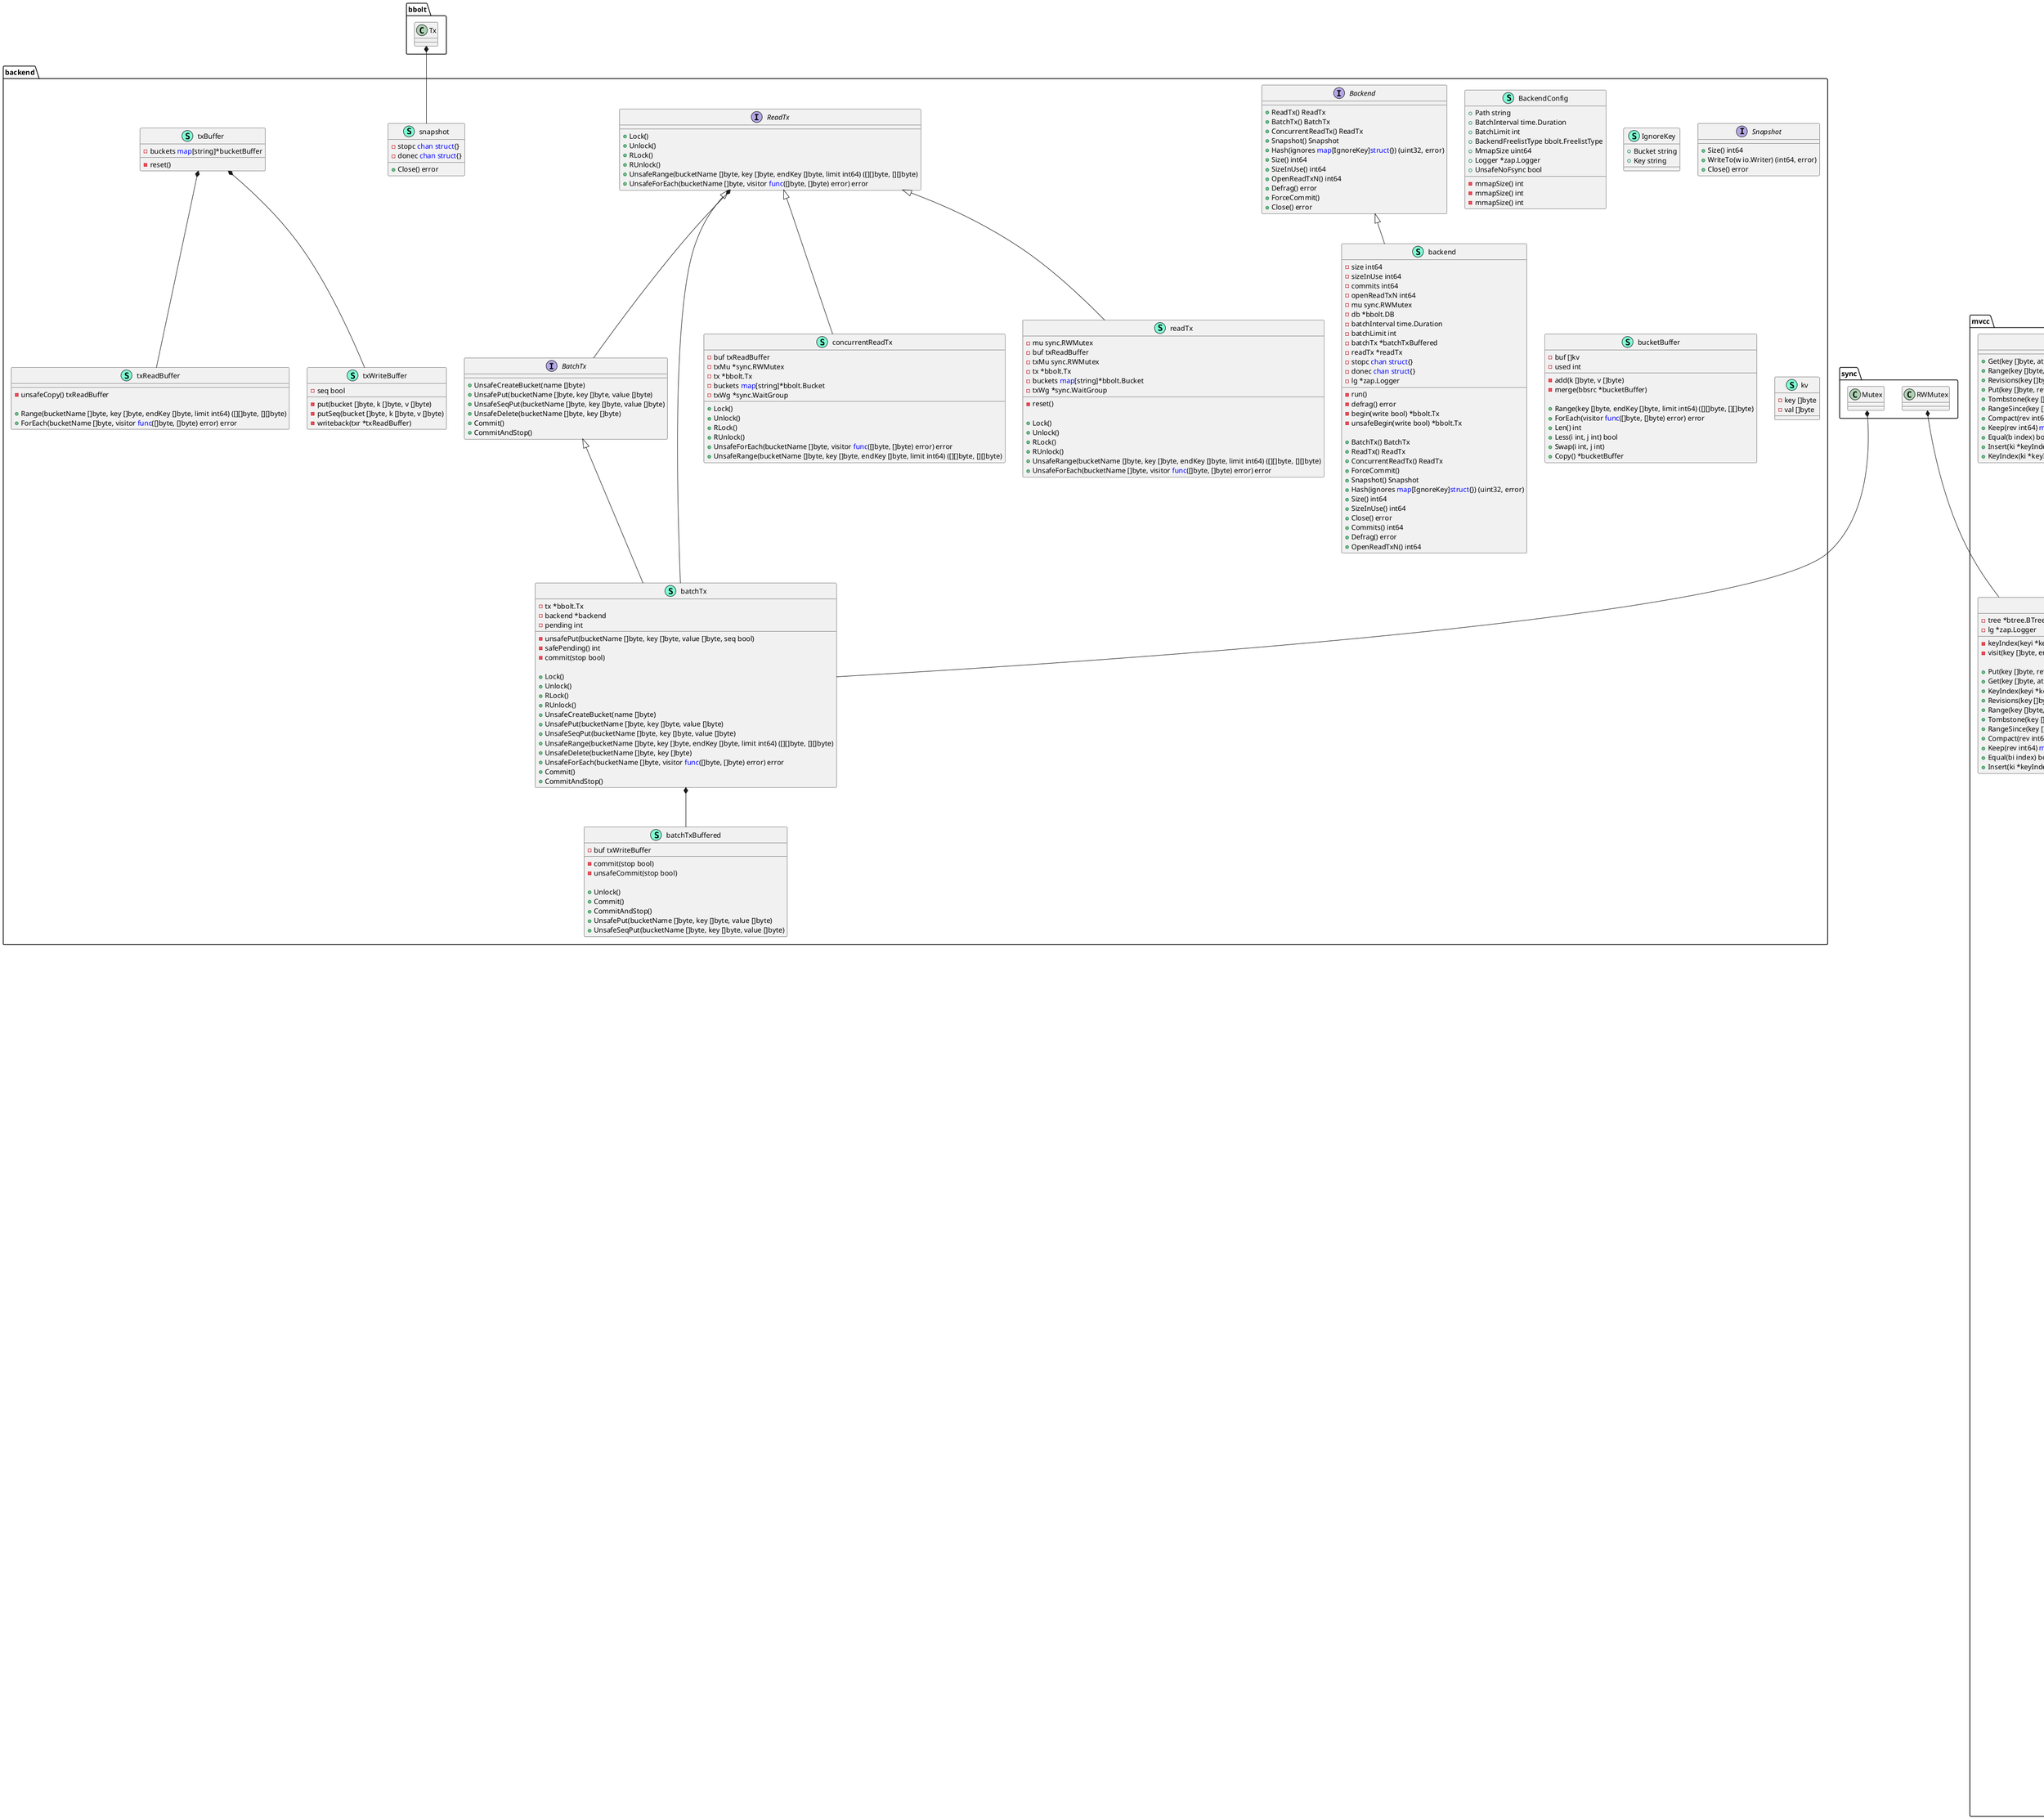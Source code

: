 @startuml
namespace backend {
    interface Backend  {
        + ReadTx() ReadTx
        + BatchTx() BatchTx
        + ConcurrentReadTx() ReadTx
        + Snapshot() Snapshot
        + Hash(ignores <font color=blue>map</font>[IgnoreKey]<font color=blue>struct</font>{}) (uint32, error)
        + Size() int64
        + SizeInUse() int64
        + OpenReadTxN() int64
        + Defrag() error
        + ForceCommit() 
        + Close() error

    }
    class BackendConfig << (S,Aquamarine) >> {
        + Path string
        + BatchInterval time.Duration
        + BatchLimit int
        + BackendFreelistType bbolt.FreelistType
        + MmapSize uint64
        + Logger *zap.Logger
        + UnsafeNoFsync bool

        - mmapSize() int
        - mmapSize() int
        - mmapSize() int

    }
    interface BatchTx  {
        + UnsafeCreateBucket(name []byte) 
        + UnsafePut(bucketName []byte, key []byte, value []byte) 
        + UnsafeSeqPut(bucketName []byte, key []byte, value []byte) 
        + UnsafeDelete(bucketName []byte, key []byte) 
        + Commit() 
        + CommitAndStop() 

    }
    class IgnoreKey << (S,Aquamarine) >> {
        + Bucket string
        + Key string

    }
    interface ReadTx  {
        + Lock() 
        + Unlock() 
        + RLock() 
        + RUnlock() 
        + UnsafeRange(bucketName []byte, key []byte, endKey []byte, limit int64) ([][]byte, [][]byte)
        + UnsafeForEach(bucketName []byte, visitor <font color=blue>func</font>([]byte, []byte) error) error

    }
    interface Snapshot  {
        + Size() int64
        + WriteTo(w io.Writer) (int64, error)
        + Close() error

    }
    class backend << (S,Aquamarine) >> {
        - size int64
        - sizeInUse int64
        - commits int64
        - openReadTxN int64
        - mu sync.RWMutex
        - db *bbolt.DB
        - batchInterval time.Duration
        - batchLimit int
        - batchTx *batchTxBuffered
        - readTx *readTx
        - stopc <font color=blue>chan</font> <font color=blue>struct</font>{}
        - donec <font color=blue>chan</font> <font color=blue>struct</font>{}
        - lg *zap.Logger

        - run() 
        - defrag() error
        - begin(write bool) *bbolt.Tx
        - unsafeBegin(write bool) *bbolt.Tx

        + BatchTx() BatchTx
        + ReadTx() ReadTx
        + ConcurrentReadTx() ReadTx
        + ForceCommit() 
        + Snapshot() Snapshot
        + Hash(ignores <font color=blue>map</font>[IgnoreKey]<font color=blue>struct</font>{}) (uint32, error)
        + Size() int64
        + SizeInUse() int64
        + Close() error
        + Commits() int64
        + Defrag() error
        + OpenReadTxN() int64

    }
    class batchTx << (S,Aquamarine) >> {
        - tx *bbolt.Tx
        - backend *backend
        - pending int

        - unsafePut(bucketName []byte, key []byte, value []byte, seq bool) 
        - safePending() int
        - commit(stop bool) 

        + Lock() 
        + Unlock() 
        + RLock() 
        + RUnlock() 
        + UnsafeCreateBucket(name []byte) 
        + UnsafePut(bucketName []byte, key []byte, value []byte) 
        + UnsafeSeqPut(bucketName []byte, key []byte, value []byte) 
        + UnsafeRange(bucketName []byte, key []byte, endKey []byte, limit int64) ([][]byte, [][]byte)
        + UnsafeDelete(bucketName []byte, key []byte) 
        + UnsafeForEach(bucketName []byte, visitor <font color=blue>func</font>([]byte, []byte) error) error
        + Commit() 
        + CommitAndStop() 

    }
    class batchTxBuffered << (S,Aquamarine) >> {
        - buf txWriteBuffer

        - commit(stop bool) 
        - unsafeCommit(stop bool) 

        + Unlock() 
        + Commit() 
        + CommitAndStop() 
        + UnsafePut(bucketName []byte, key []byte, value []byte) 
        + UnsafeSeqPut(bucketName []byte, key []byte, value []byte) 

    }
    class bucketBuffer << (S,Aquamarine) >> {
        - buf []kv
        - used int

        - add(k []byte, v []byte) 
        - merge(bbsrc *bucketBuffer) 

        + Range(key []byte, endKey []byte, limit int64) ([][]byte, [][]byte)
        + ForEach(visitor <font color=blue>func</font>([]byte, []byte) error) error
        + Len() int
        + Less(i int, j int) bool
        + Swap(i int, j int) 
        + Copy() *bucketBuffer

    }
    class concurrentReadTx << (S,Aquamarine) >> {
        - buf txReadBuffer
        - txMu *sync.RWMutex
        - tx *bbolt.Tx
        - buckets <font color=blue>map</font>[string]*bbolt.Bucket
        - txWg *sync.WaitGroup

        + Lock() 
        + Unlock() 
        + RLock() 
        + RUnlock() 
        + UnsafeForEach(bucketName []byte, visitor <font color=blue>func</font>([]byte, []byte) error) error
        + UnsafeRange(bucketName []byte, key []byte, endKey []byte, limit int64) ([][]byte, [][]byte)

    }
    class kv << (S,Aquamarine) >> {
        - key []byte
        - val []byte

    }
    class readTx << (S,Aquamarine) >> {
        - mu sync.RWMutex
        - buf txReadBuffer
        - txMu sync.RWMutex
        - tx *bbolt.Tx
        - buckets <font color=blue>map</font>[string]*bbolt.Bucket
        - txWg *sync.WaitGroup

        - reset() 

        + Lock() 
        + Unlock() 
        + RLock() 
        + RUnlock() 
        + UnsafeRange(bucketName []byte, key []byte, endKey []byte, limit int64) ([][]byte, [][]byte)
        + UnsafeForEach(bucketName []byte, visitor <font color=blue>func</font>([]byte, []byte) error) error

    }
    class snapshot << (S,Aquamarine) >> {
        - stopc <font color=blue>chan</font> <font color=blue>struct</font>{}
        - donec <font color=blue>chan</font> <font color=blue>struct</font>{}

        + Close() error

    }
    class txBuffer << (S,Aquamarine) >> {
        - buckets <font color=blue>map</font>[string]*bucketBuffer

        - reset() 

    }
    class txReadBuffer << (S,Aquamarine) >> {
        - unsafeCopy() txReadBuffer

        + Range(bucketName []byte, key []byte, endKey []byte, limit int64) ([][]byte, [][]byte)
        + ForEach(bucketName []byte, visitor <font color=blue>func</font>([]byte, []byte) error) error

    }
    class txWriteBuffer << (S,Aquamarine) >> {
        - seq bool

        - put(bucket []byte, k []byte, v []byte) 
        - putSeq(bucket []byte, k []byte, v []byte) 
        - writeback(txr *txReadBuffer) 

    }
}
"backend.ReadTx" *-- "backend.BatchTx"
"sync.Mutex" *-- "backend.batchTx"
"backend.batchTx" *-- "backend.batchTxBuffered"
"bbolt.Tx" *-- "backend.snapshot"
"backend.txBuffer" *-- "backend.txReadBuffer"
"backend.txBuffer" *-- "backend.txWriteBuffer"

"backend.Backend" <|-- "backend.backend"
"backend.BatchTx" <|-- "backend.batchTx"
"backend.ReadTx" <|-- "backend.batchTx"
"backend.ReadTx" <|-- "backend.concurrentReadTx"
"backend.ReadTx" <|-- "backend.readTx"

namespace mvcc {
    interface ConsistentIndexGetter  {
        + ConsistentIndex() uint64

    }
    interface ConsistentWatchableKV  {
        + ConsistentIndex() uint64

    }
    interface KV  {
        + Read(trace *traceutil.Trace) TxnRead
        + Write(trace *traceutil.Trace) TxnWrite
        + Hash() (uint32, int64, error)
        + HashByRev(rev int64) (uint32, int64, int64, error)
        + Compact(trace *traceutil.Trace, rev int64) (<font color=blue>chan</font> <font color=blue>struct</font>{}, error)
        + Commit() 
        + Restore(b backend.Backend) error
        + Close() error

    }
    class RangeOptions << (S,Aquamarine) >> {
        + Limit int64
        + Rev int64
        + Count bool

    }
    class RangeResult << (S,Aquamarine) >> {
        + KVs []mvccpb.KeyValue
        + Rev int64
        + Count int

    }
    interface ReadView  {
        + FirstRev() int64
        + Rev() int64
        + Range(key []byte, end []byte, ro RangeOptions) (*RangeResult, error)

    }
    class StoreConfig << (S,Aquamarine) >> {
        + CompactionBatchLimit int

    }
    interface TxnRead  {
        + End() 

    }
    interface TxnWrite  {
        + Changes() []mvccpb.KeyValue

    }
    class WatchResponse << (S,Aquamarine) >> {
        + WatchID WatchID
        + Events []mvccpb.Event
        + Revision int64
        + CompactRevision int64

    }
    interface WatchStream  {
        + Watch(id WatchID, key []byte, end []byte, startRev int64, fcs ...FilterFunc) (WatchID, error)
        + Chan() <font color=blue>chan</font> WatchResponse
        + RequestProgress(id WatchID) 
        + Cancel(id WatchID) error
        + Close() 
        + Rev() int64

    }
    interface Watchable  {
        + NewWatchStream() WatchStream

    }
    interface WatchableKV  {
    }
    interface WriteView  {
        + DeleteRange(key []byte, end []byte) int64
        + Put(key []byte, value []byte, lease lease.LeaseID) int64

    }
    class eventBatch << (S,Aquamarine) >> {
        - evs []mvccpb.Event
        - revs int
        - moreRev int64

        - add(ev mvccpb.Event) 

    }
    class generation << (S,Aquamarine) >> {
        - ver int64
        - created revision
        - revs []revision

        - isEmpty() bool
        - walk(f <font color=blue>func</font>(revision) bool) int
        - equal(b generation) bool

        + String() string

    }
    interface index  {
        + Get(key []byte, atRev int64) (revision, int64, error)
        + Range(key []byte, end []byte, atRev int64) ([][]byte, []revision)
        + Revisions(key []byte, end []byte, atRev int64) []revision
        + Put(key []byte, rev revision) 
        + Tombstone(key []byte, rev revision) error
        + RangeSince(key []byte, end []byte, rev int64) []revision
        + Compact(rev int64) <font color=blue>map</font>[revision]<font color=blue>struct</font>{}
        + Keep(rev int64) <font color=blue>map</font>[revision]<font color=blue>struct</font>{}
        + Equal(b index) bool
        + Insert(ki *keyIndex) 
        + KeyIndex(ki *keyIndex) *keyIndex

    }
    class keyIndex << (S,Aquamarine) >> {
        - key []byte
        - modified revision
        - generations []generation

        - put(lg *zap.Logger, main int64, sub int64) 
        - restore(lg *zap.Logger, created revision, modified revision, ver int64) 
        - tombstone(lg *zap.Logger, main int64, sub int64) error
        - get(lg *zap.Logger, atRev int64) (revision, int64, error)
        - since(lg *zap.Logger, rev int64) []revision
        - compact(lg *zap.Logger, atRev int64, available <font color=blue>map</font>[revision]<font color=blue>struct</font>{}) 
        - keep(atRev int64, available <font color=blue>map</font>[revision]<font color=blue>struct</font>{}) 
        - doCompact(atRev int64, available <font color=blue>map</font>[revision]<font color=blue>struct</font>{}) (int, int)
        - isEmpty() bool
        - findGeneration(rev int64) *generation
        - equal(b *keyIndex) bool

        + Less(b btree.Item) bool
        + String() string

    }
    class metricsTxnWrite << (S,Aquamarine) >> {
        - ranges uint
        - puts uint
        - deletes uint
        - putSize int64

        + Range(key []byte, end []byte, ro RangeOptions) (*RangeResult, error)
        + DeleteRange(key []byte, end []byte) int64
        + Put(key []byte, value []byte, lease lease.LeaseID) int64
        + End() 

    }
    class mvcc.FilterFunc << (T, #FF7700) >>  {
    }
    class mvcc.WatchID << (T, #FF7700) >>  {
    }
    class mvcc.cancelFunc << (T, #FF7700) >>  {
    }
    class mvcc.revisions << (T, #FF7700) >>  {
    }
    class mvcc.watcherBatch << (T, #FF7700) >>  {
    }
    class mvcc.watcherSet << (T, #FF7700) >>  {
    }
    class mvcc.watcherSetByKey << (T, #FF7700) >>  {
    }
    class readView << (S,Aquamarine) >> {
        - kv KV

        + FirstRev() int64
        + Rev() int64
        + Range(key []byte, end []byte, ro RangeOptions) (*RangeResult, error)

    }
    class revKeyValue << (S,Aquamarine) >> {
        - key []byte
        - kv mvccpb.KeyValue
        - kstr string

    }
    class revision << (S,Aquamarine) >> {
        - main int64
        - sub int64

        + GreaterThan(b revision) bool

    }
    class revisions << (S,Aquamarine) >> {
        + Len() int
        + Less(i int, j int) bool
        + Swap(i int, j int) 

    }
    class store << (S,Aquamarine) >> {
        - consistentIndex uint64
        - cfg StoreConfig
        - mu sync.RWMutex
        - ig ConsistentIndexGetter
        - b backend.Backend
        - kvindex index
        - le lease.Lessor
        - revMu sync.RWMutex
        - currentRev int64
        - compactMainRev int64
        - bytesBuf8 []byte
        - fifoSched schedule.Scheduler
        - stopc <font color=blue>chan</font> <font color=blue>struct</font>{}
        - lg *zap.Logger

        - compactBarrier(ctx context.Context, ch <font color=blue>chan</font> <font color=blue>struct</font>{}) 
        - updateCompactRev(rev int64) (<font color=blue>chan</font> <font color=blue>struct</font>{}, error)
        - compact(trace *traceutil.Trace, rev int64) (<font color=blue>chan</font> <font color=blue>struct</font>{}, error)
        - compactLockfree(rev int64) (<font color=blue>chan</font> <font color=blue>struct</font>{}, error)
        - restore() error
        - saveIndex(tx backend.BatchTx) 
        - setupMetricsReporter() 
        - scheduleCompaction(compactMainRev int64, keep <font color=blue>map</font>[revision]<font color=blue>struct</font>{}) bool

        + Hash() (uint32, int64, error)
        + HashByRev(rev int64) (uint32, int64, int64, error)
        + Compact(trace *traceutil.Trace, rev int64) (<font color=blue>chan</font> <font color=blue>struct</font>{}, error)
        + Commit() 
        + Restore(b backend.Backend) error
        + Close() error
        + ConsistentIndex() uint64
        + Read(trace *traceutil.Trace) TxnRead
        + Write(trace *traceutil.Trace) TxnWrite

    }
    class storeTxnRead << (S,Aquamarine) >> {
        - s *store
        - tx backend.ReadTx
        - firstRev int64
        - rev int64
        - trace *traceutil.Trace

        - rangeKeys(key []byte, end []byte, curRev int64, ro RangeOptions) (*RangeResult, error)

        + FirstRev() int64
        + Rev() int64
        + Range(key []byte, end []byte, ro RangeOptions) (*RangeResult, error)
        + End() 

    }
    class storeTxnWrite << (S,Aquamarine) >> {
        - tx backend.BatchTx
        - beginRev int64
        - changes []mvccpb.KeyValue

        - put(key []byte, value []byte, leaseID lease.LeaseID) 
        - deleteRange(key []byte, end []byte) int64
        - delete(key []byte) 

        + Rev() int64
        + Range(key []byte, end []byte, ro RangeOptions) (*RangeResult, error)
        + DeleteRange(key []byte, end []byte) (int64, int64)
        + Put(key []byte, value []byte, lease lease.LeaseID) int64
        + End() 
        + Changes() []mvccpb.KeyValue

    }
    class treeIndex << (S,Aquamarine) >> {
        - tree *btree.BTree
        - lg *zap.Logger

        - keyIndex(keyi *keyIndex) *keyIndex
        - visit(key []byte, end []byte, f <font color=blue>func</font>(*keyIndex) ) 

        + Put(key []byte, rev revision) 
        + Get(key []byte, atRev int64) (revision, int64, error)
        + KeyIndex(keyi *keyIndex) *keyIndex
        + Revisions(key []byte, end []byte, atRev int64) []revision
        + Range(key []byte, end []byte, atRev int64) ([][]byte, []revision)
        + Tombstone(key []byte, rev revision) error
        + RangeSince(key []byte, end []byte, rev int64) []revision
        + Compact(rev int64) <font color=blue>map</font>[revision]<font color=blue>struct</font>{}
        + Keep(rev int64) <font color=blue>map</font>[revision]<font color=blue>struct</font>{}
        + Equal(bi index) bool
        + Insert(ki *keyIndex) 

    }
    class txnReadWrite << (S,Aquamarine) >> {
        + DeleteRange(key []byte, end []byte) int64
        + Put(key []byte, value []byte, lease lease.LeaseID) int64
        + Changes() []mvccpb.KeyValue

    }
    class watchStream << (S,Aquamarine) >> {
        - watchable watchable
        - ch <font color=blue>chan</font> WatchResponse
        - mu sync.Mutex
        - nextID WatchID
        - closed bool
        - cancels <font color=blue>map</font>[WatchID]cancelFunc
        - watchers <font color=blue>map</font>[WatchID]*watcher

        + Watch(id WatchID, key []byte, end []byte, startRev int64, fcs ...FilterFunc) (WatchID, error)
        + Chan() <font color=blue>chan</font> WatchResponse
        + Cancel(id WatchID) error
        + Close() 
        + Rev() int64
        + RequestProgress(id WatchID) 

    }
    interface watchable  {
        - watch(key []byte, end []byte, startRev int64, id WatchID, ch <font color=blue>chan</font> WatchResponse, fcs ...FilterFunc) (*watcher, cancelFunc)
        - progress(w *watcher) 
        - rev() int64

    }
    class watchableStore << (S,Aquamarine) >> {
        - mu sync.RWMutex
        - victims []watcherBatch
        - victimc <font color=blue>chan</font> <font color=blue>struct</font>{}
        - unsynced watcherGroup
        - synced watcherGroup
        - stopc <font color=blue>chan</font> <font color=blue>struct</font>{}
        - wg sync.WaitGroup

        - watch(key []byte, end []byte, startRev int64, id WatchID, ch <font color=blue>chan</font> WatchResponse, fcs ...FilterFunc) (*watcher, cancelFunc)
        - cancelWatcher(wa *watcher) 
        - syncWatchersLoop() 
        - syncVictimsLoop() 
        - moveVictims() int
        - syncWatchers() int
        - notify(rev int64, evs []mvccpb.Event) 
        - addVictim(victim watcherBatch) 
        - rev() int64
        - progress(w *watcher) 

        + Close() error
        + NewWatchStream() WatchStream
        + Restore(b backend.Backend) error
        + Write(trace *traceutil.Trace) TxnWrite

    }
    class watchableStoreTxnWrite << (S,Aquamarine) >> {
        - s *watchableStore

        + End() 

    }
    class watcher << (S,Aquamarine) >> {
        - key []byte
        - end []byte
        - victim bool
        - compacted bool
        - restore bool
        - minRev int64
        - id WatchID
        - fcs []FilterFunc
        - ch <font color=blue>chan</font> WatchResponse

        - send(wr WatchResponse) bool

    }
    class watcherBatch << (S,Aquamarine) >> {
        - add(w *watcher, ev mvccpb.Event) 

    }
    class watcherGroup << (S,Aquamarine) >> {
        - keyWatchers watcherSetByKey
        - ranges adt.IntervalTree
        - watchers watcherSet

        - add(wa *watcher) 
        - contains(key string) bool
        - size() int
        - delete(wa *watcher) bool
        - choose(maxWatchers int, curRev int64, compactRev int64) (*watcherGroup, int64)
        - chooseAll(curRev int64, compactRev int64) int64
        - watcherSetByKey(key string) watcherSet

    }
    class watcherSet << (S,Aquamarine) >> {
        - add(wa *watcher) 
        - union(ws watcherSet) 
        - delete(wa *watcher) 

    }
    class watcherSetByKey << (S,Aquamarine) >> {
        - add(wa *watcher) 
        - delete(wa *watcher) bool

    }
    class writeView << (S,Aquamarine) >> {
        - kv KV

        + DeleteRange(key []byte, end []byte) int64
        + Put(key []byte, value []byte, lease lease.LeaseID) int64

    }
    class "<font color=blue>func</font>(mvccpb.Event) bool" as fontcolorbluefuncfontmvccpbEventbool {
        'This class was created so that we can correctly have an alias pointing to this name. Since it contains dots that can break namespaces
    }
}
"mvcc.WatchableKV" *-- "mvcc.ConsistentWatchableKV"
"mvcc.ReadView" *-- "mvcc.KV"
"mvcc.WriteView" *-- "mvcc.KV"
"mvcc.ReadView" *-- "mvcc.TxnRead"
"mvcc.TxnRead" *-- "mvcc.TxnWrite"
"mvcc.WriteView" *-- "mvcc.TxnWrite"
"mvcc.KV" *-- "mvcc.WatchableKV"
"mvcc.Watchable" *-- "mvcc.WatchableKV"
"mvcc.TxnWrite" *-- "mvcc.metricsTxnWrite"
"mvcc.ReadView" *-- "mvcc.store"
"mvcc.WriteView" *-- "mvcc.store"
"mvcc.storeTxnRead" *-- "mvcc.storeTxnWrite"
"sync.RWMutex" *-- "mvcc.treeIndex"
"mvcc.TxnRead" *-- "mvcc.txnReadWrite"
"mvcc.store" *-- "mvcc.watchableStore"
"mvcc.TxnWrite" *-- "mvcc.watchableStoreTxnWrite"

"mvcc.TxnRead" <|-- "mvcc.metricsTxnWrite"
"mvcc.WriteView" <|-- "mvcc.metricsTxnWrite"
"mvcc.ReadView" <|-- "mvcc.readView"
"mvcc.ConsistentIndexGetter" <|-- "mvcc.store"
"mvcc.ConsistentWatchableKV" <|-- "mvcc.store"
"mvcc.KV" <|-- "mvcc.store"
"mvcc.ReadView" <|-- "mvcc.storeTxnRead"
"mvcc.TxnRead" <|-- "mvcc.storeTxnRead"
"mvcc.TxnRead" <|-- "mvcc.storeTxnWrite"
"mvcc.TxnWrite" <|-- "mvcc.storeTxnWrite"
"mvcc.index" <|-- "mvcc.treeIndex"
"mvcc.TxnWrite" <|-- "mvcc.txnReadWrite"
"mvcc.WriteView" <|-- "mvcc.txnReadWrite"
"mvcc.WatchStream" <|-- "mvcc.watchStream"
"mvcc.Watchable" <|-- "mvcc.watchableStore"
"mvcc.watchable" <|-- "mvcc.watchableStore"
"mvcc.TxnRead" <|-- "mvcc.watchableStoreTxnWrite"
"mvcc.WriteView" <|-- "mvcc.writeView"

namespace mvccpb {
    class Event << (S,Aquamarine) >> {
        + Type Event_EventType
        + Kv *KeyValue
        + PrevKv *KeyValue

        + Reset() 
        + String() string
        + ProtoMessage() 
        + Descriptor() ([]byte, []int)
        + Marshal() ([]byte, error)
        + MarshalTo(dAtA []byte) (int, error)
        + Size() int
        + Unmarshal(dAtA []byte) error

    }
    class Event_EventType << (S,Aquamarine) >> {
        + String() string
        + EnumDescriptor() ([]byte, []int)

    }
    class KeyValue << (S,Aquamarine) >> {
        + Key []byte
        + CreateRevision int64
        + ModRevision int64
        + Version int64
        + Value []byte
        + Lease int64

        + Reset() 
        + String() string
        + ProtoMessage() 
        + Descriptor() ([]byte, []int)
        + Marshal() ([]byte, error)
        + MarshalTo(dAtA []byte) (int, error)
        + Size() int
        + Unmarshal(dAtA []byte) error

    }
    class mvccpb.Event_EventType << (T, #FF7700) >>  {
    }
}


"__builtin__.int32" #.. "mvccpb.Event_EventType"
"__builtin__.int64" #.. "mvcc.WatchID"
"mvcc.<font color=blue>func</font>() " #.. "mvcc.cancelFunc"
"mvcc.fontcolorbluefuncfontmvccpbEventbool" #.. "mvcc.FilterFunc"
"mvcc.<font color=blue>map</font>[*watcher]*{packageName}eventBatch" #.. "mvcc.watcherBatch"
"mvcc.<font color=blue>map</font>[*watcher]<font color=blue>struct</font>{}" #.. "mvcc.watcherSet"
"mvcc.<font color=blue>map</font>[string]watcherSet" #.. "mvcc.watcherSetByKey"
"mvcc.[]revision" #.. "mvcc.revisions"
@enduml
